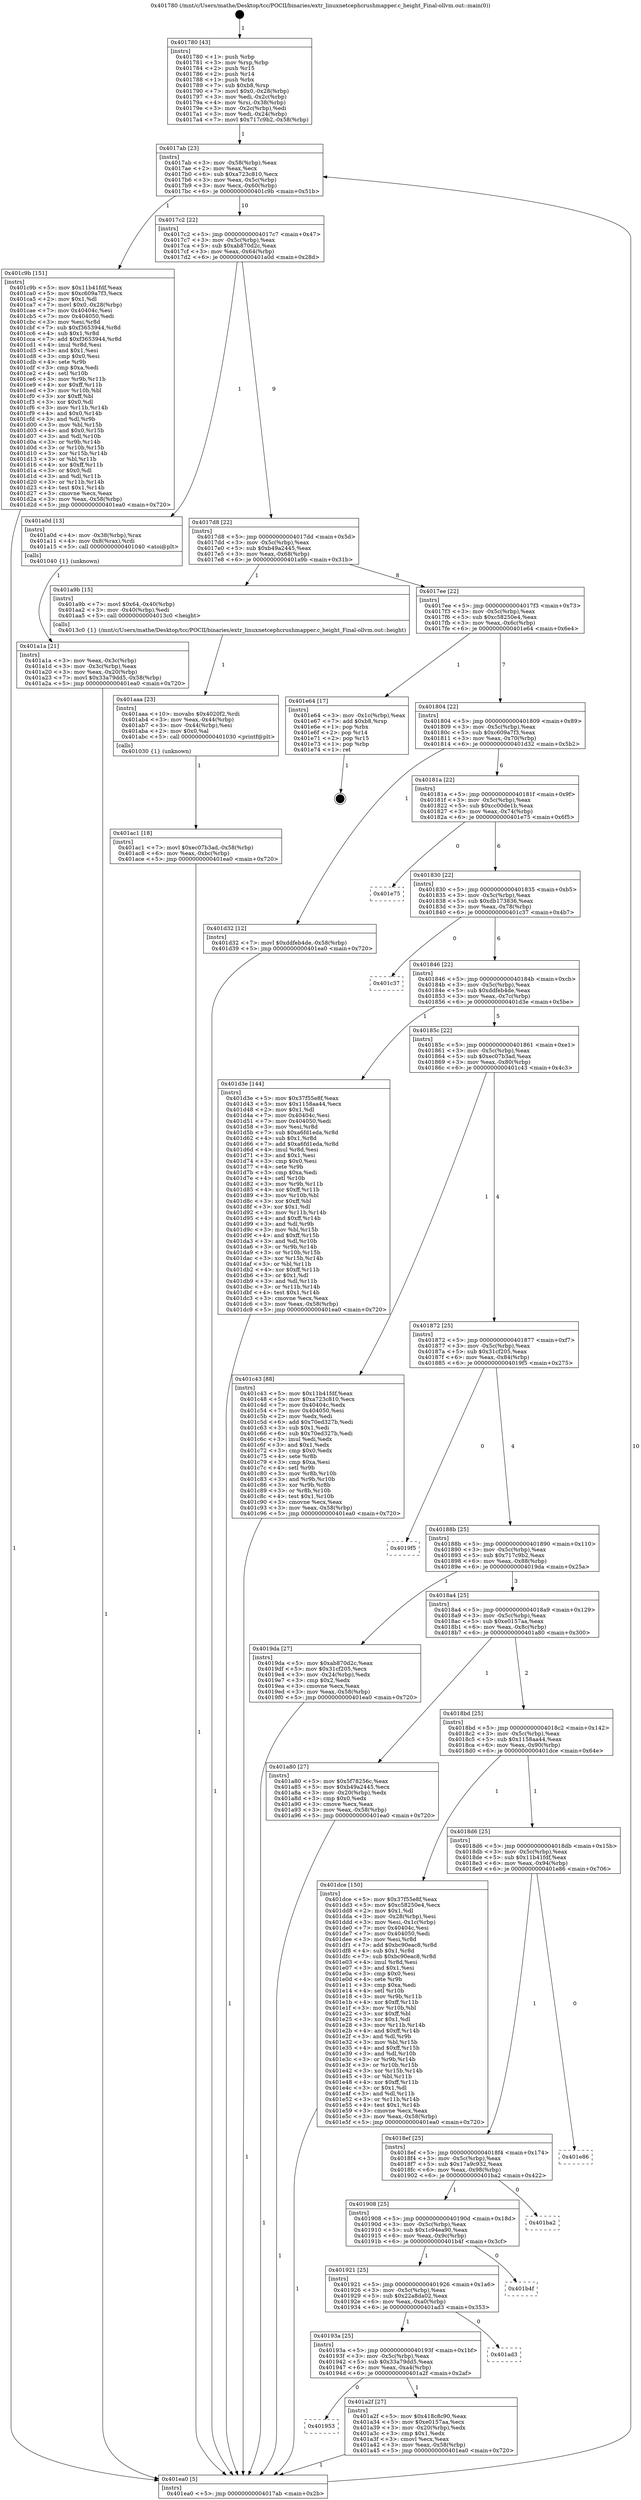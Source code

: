 digraph "0x401780" {
  label = "0x401780 (/mnt/c/Users/mathe/Desktop/tcc/POCII/binaries/extr_linuxnetcephcrushmapper.c_height_Final-ollvm.out::main(0))"
  labelloc = "t"
  node[shape=record]

  Entry [label="",width=0.3,height=0.3,shape=circle,fillcolor=black,style=filled]
  "0x4017ab" [label="{
     0x4017ab [23]\l
     | [instrs]\l
     &nbsp;&nbsp;0x4017ab \<+3\>: mov -0x58(%rbp),%eax\l
     &nbsp;&nbsp;0x4017ae \<+2\>: mov %eax,%ecx\l
     &nbsp;&nbsp;0x4017b0 \<+6\>: sub $0xa723c810,%ecx\l
     &nbsp;&nbsp;0x4017b6 \<+3\>: mov %eax,-0x5c(%rbp)\l
     &nbsp;&nbsp;0x4017b9 \<+3\>: mov %ecx,-0x60(%rbp)\l
     &nbsp;&nbsp;0x4017bc \<+6\>: je 0000000000401c9b \<main+0x51b\>\l
  }"]
  "0x401c9b" [label="{
     0x401c9b [151]\l
     | [instrs]\l
     &nbsp;&nbsp;0x401c9b \<+5\>: mov $0x11b41fdf,%eax\l
     &nbsp;&nbsp;0x401ca0 \<+5\>: mov $0xc609a7f3,%ecx\l
     &nbsp;&nbsp;0x401ca5 \<+2\>: mov $0x1,%dl\l
     &nbsp;&nbsp;0x401ca7 \<+7\>: movl $0x0,-0x28(%rbp)\l
     &nbsp;&nbsp;0x401cae \<+7\>: mov 0x40404c,%esi\l
     &nbsp;&nbsp;0x401cb5 \<+7\>: mov 0x404050,%edi\l
     &nbsp;&nbsp;0x401cbc \<+3\>: mov %esi,%r8d\l
     &nbsp;&nbsp;0x401cbf \<+7\>: sub $0xf3653944,%r8d\l
     &nbsp;&nbsp;0x401cc6 \<+4\>: sub $0x1,%r8d\l
     &nbsp;&nbsp;0x401cca \<+7\>: add $0xf3653944,%r8d\l
     &nbsp;&nbsp;0x401cd1 \<+4\>: imul %r8d,%esi\l
     &nbsp;&nbsp;0x401cd5 \<+3\>: and $0x1,%esi\l
     &nbsp;&nbsp;0x401cd8 \<+3\>: cmp $0x0,%esi\l
     &nbsp;&nbsp;0x401cdb \<+4\>: sete %r9b\l
     &nbsp;&nbsp;0x401cdf \<+3\>: cmp $0xa,%edi\l
     &nbsp;&nbsp;0x401ce2 \<+4\>: setl %r10b\l
     &nbsp;&nbsp;0x401ce6 \<+3\>: mov %r9b,%r11b\l
     &nbsp;&nbsp;0x401ce9 \<+4\>: xor $0xff,%r11b\l
     &nbsp;&nbsp;0x401ced \<+3\>: mov %r10b,%bl\l
     &nbsp;&nbsp;0x401cf0 \<+3\>: xor $0xff,%bl\l
     &nbsp;&nbsp;0x401cf3 \<+3\>: xor $0x0,%dl\l
     &nbsp;&nbsp;0x401cf6 \<+3\>: mov %r11b,%r14b\l
     &nbsp;&nbsp;0x401cf9 \<+4\>: and $0x0,%r14b\l
     &nbsp;&nbsp;0x401cfd \<+3\>: and %dl,%r9b\l
     &nbsp;&nbsp;0x401d00 \<+3\>: mov %bl,%r15b\l
     &nbsp;&nbsp;0x401d03 \<+4\>: and $0x0,%r15b\l
     &nbsp;&nbsp;0x401d07 \<+3\>: and %dl,%r10b\l
     &nbsp;&nbsp;0x401d0a \<+3\>: or %r9b,%r14b\l
     &nbsp;&nbsp;0x401d0d \<+3\>: or %r10b,%r15b\l
     &nbsp;&nbsp;0x401d10 \<+3\>: xor %r15b,%r14b\l
     &nbsp;&nbsp;0x401d13 \<+3\>: or %bl,%r11b\l
     &nbsp;&nbsp;0x401d16 \<+4\>: xor $0xff,%r11b\l
     &nbsp;&nbsp;0x401d1a \<+3\>: or $0x0,%dl\l
     &nbsp;&nbsp;0x401d1d \<+3\>: and %dl,%r11b\l
     &nbsp;&nbsp;0x401d20 \<+3\>: or %r11b,%r14b\l
     &nbsp;&nbsp;0x401d23 \<+4\>: test $0x1,%r14b\l
     &nbsp;&nbsp;0x401d27 \<+3\>: cmovne %ecx,%eax\l
     &nbsp;&nbsp;0x401d2a \<+3\>: mov %eax,-0x58(%rbp)\l
     &nbsp;&nbsp;0x401d2d \<+5\>: jmp 0000000000401ea0 \<main+0x720\>\l
  }"]
  "0x4017c2" [label="{
     0x4017c2 [22]\l
     | [instrs]\l
     &nbsp;&nbsp;0x4017c2 \<+5\>: jmp 00000000004017c7 \<main+0x47\>\l
     &nbsp;&nbsp;0x4017c7 \<+3\>: mov -0x5c(%rbp),%eax\l
     &nbsp;&nbsp;0x4017ca \<+5\>: sub $0xab870d2c,%eax\l
     &nbsp;&nbsp;0x4017cf \<+3\>: mov %eax,-0x64(%rbp)\l
     &nbsp;&nbsp;0x4017d2 \<+6\>: je 0000000000401a0d \<main+0x28d\>\l
  }"]
  Exit [label="",width=0.3,height=0.3,shape=circle,fillcolor=black,style=filled,peripheries=2]
  "0x401a0d" [label="{
     0x401a0d [13]\l
     | [instrs]\l
     &nbsp;&nbsp;0x401a0d \<+4\>: mov -0x38(%rbp),%rax\l
     &nbsp;&nbsp;0x401a11 \<+4\>: mov 0x8(%rax),%rdi\l
     &nbsp;&nbsp;0x401a15 \<+5\>: call 0000000000401040 \<atoi@plt\>\l
     | [calls]\l
     &nbsp;&nbsp;0x401040 \{1\} (unknown)\l
  }"]
  "0x4017d8" [label="{
     0x4017d8 [22]\l
     | [instrs]\l
     &nbsp;&nbsp;0x4017d8 \<+5\>: jmp 00000000004017dd \<main+0x5d\>\l
     &nbsp;&nbsp;0x4017dd \<+3\>: mov -0x5c(%rbp),%eax\l
     &nbsp;&nbsp;0x4017e0 \<+5\>: sub $0xb49a2445,%eax\l
     &nbsp;&nbsp;0x4017e5 \<+3\>: mov %eax,-0x68(%rbp)\l
     &nbsp;&nbsp;0x4017e8 \<+6\>: je 0000000000401a9b \<main+0x31b\>\l
  }"]
  "0x401ac1" [label="{
     0x401ac1 [18]\l
     | [instrs]\l
     &nbsp;&nbsp;0x401ac1 \<+7\>: movl $0xec07b3ad,-0x58(%rbp)\l
     &nbsp;&nbsp;0x401ac8 \<+6\>: mov %eax,-0xbc(%rbp)\l
     &nbsp;&nbsp;0x401ace \<+5\>: jmp 0000000000401ea0 \<main+0x720\>\l
  }"]
  "0x401a9b" [label="{
     0x401a9b [15]\l
     | [instrs]\l
     &nbsp;&nbsp;0x401a9b \<+7\>: movl $0x64,-0x40(%rbp)\l
     &nbsp;&nbsp;0x401aa2 \<+3\>: mov -0x40(%rbp),%edi\l
     &nbsp;&nbsp;0x401aa5 \<+5\>: call 00000000004013c0 \<height\>\l
     | [calls]\l
     &nbsp;&nbsp;0x4013c0 \{1\} (/mnt/c/Users/mathe/Desktop/tcc/POCII/binaries/extr_linuxnetcephcrushmapper.c_height_Final-ollvm.out::height)\l
  }"]
  "0x4017ee" [label="{
     0x4017ee [22]\l
     | [instrs]\l
     &nbsp;&nbsp;0x4017ee \<+5\>: jmp 00000000004017f3 \<main+0x73\>\l
     &nbsp;&nbsp;0x4017f3 \<+3\>: mov -0x5c(%rbp),%eax\l
     &nbsp;&nbsp;0x4017f6 \<+5\>: sub $0xc58250e4,%eax\l
     &nbsp;&nbsp;0x4017fb \<+3\>: mov %eax,-0x6c(%rbp)\l
     &nbsp;&nbsp;0x4017fe \<+6\>: je 0000000000401e64 \<main+0x6e4\>\l
  }"]
  "0x401aaa" [label="{
     0x401aaa [23]\l
     | [instrs]\l
     &nbsp;&nbsp;0x401aaa \<+10\>: movabs $0x4020f2,%rdi\l
     &nbsp;&nbsp;0x401ab4 \<+3\>: mov %eax,-0x44(%rbp)\l
     &nbsp;&nbsp;0x401ab7 \<+3\>: mov -0x44(%rbp),%esi\l
     &nbsp;&nbsp;0x401aba \<+2\>: mov $0x0,%al\l
     &nbsp;&nbsp;0x401abc \<+5\>: call 0000000000401030 \<printf@plt\>\l
     | [calls]\l
     &nbsp;&nbsp;0x401030 \{1\} (unknown)\l
  }"]
  "0x401e64" [label="{
     0x401e64 [17]\l
     | [instrs]\l
     &nbsp;&nbsp;0x401e64 \<+3\>: mov -0x1c(%rbp),%eax\l
     &nbsp;&nbsp;0x401e67 \<+7\>: add $0xb8,%rsp\l
     &nbsp;&nbsp;0x401e6e \<+1\>: pop %rbx\l
     &nbsp;&nbsp;0x401e6f \<+2\>: pop %r14\l
     &nbsp;&nbsp;0x401e71 \<+2\>: pop %r15\l
     &nbsp;&nbsp;0x401e73 \<+1\>: pop %rbp\l
     &nbsp;&nbsp;0x401e74 \<+1\>: ret\l
  }"]
  "0x401804" [label="{
     0x401804 [22]\l
     | [instrs]\l
     &nbsp;&nbsp;0x401804 \<+5\>: jmp 0000000000401809 \<main+0x89\>\l
     &nbsp;&nbsp;0x401809 \<+3\>: mov -0x5c(%rbp),%eax\l
     &nbsp;&nbsp;0x40180c \<+5\>: sub $0xc609a7f3,%eax\l
     &nbsp;&nbsp;0x401811 \<+3\>: mov %eax,-0x70(%rbp)\l
     &nbsp;&nbsp;0x401814 \<+6\>: je 0000000000401d32 \<main+0x5b2\>\l
  }"]
  "0x401953" [label="{
     0x401953\l
  }", style=dashed]
  "0x401d32" [label="{
     0x401d32 [12]\l
     | [instrs]\l
     &nbsp;&nbsp;0x401d32 \<+7\>: movl $0xddfeb4de,-0x58(%rbp)\l
     &nbsp;&nbsp;0x401d39 \<+5\>: jmp 0000000000401ea0 \<main+0x720\>\l
  }"]
  "0x40181a" [label="{
     0x40181a [22]\l
     | [instrs]\l
     &nbsp;&nbsp;0x40181a \<+5\>: jmp 000000000040181f \<main+0x9f\>\l
     &nbsp;&nbsp;0x40181f \<+3\>: mov -0x5c(%rbp),%eax\l
     &nbsp;&nbsp;0x401822 \<+5\>: sub $0xcc00de1b,%eax\l
     &nbsp;&nbsp;0x401827 \<+3\>: mov %eax,-0x74(%rbp)\l
     &nbsp;&nbsp;0x40182a \<+6\>: je 0000000000401e75 \<main+0x6f5\>\l
  }"]
  "0x401a2f" [label="{
     0x401a2f [27]\l
     | [instrs]\l
     &nbsp;&nbsp;0x401a2f \<+5\>: mov $0x418c8c90,%eax\l
     &nbsp;&nbsp;0x401a34 \<+5\>: mov $0xe0157aa,%ecx\l
     &nbsp;&nbsp;0x401a39 \<+3\>: mov -0x20(%rbp),%edx\l
     &nbsp;&nbsp;0x401a3c \<+3\>: cmp $0x1,%edx\l
     &nbsp;&nbsp;0x401a3f \<+3\>: cmovl %ecx,%eax\l
     &nbsp;&nbsp;0x401a42 \<+3\>: mov %eax,-0x58(%rbp)\l
     &nbsp;&nbsp;0x401a45 \<+5\>: jmp 0000000000401ea0 \<main+0x720\>\l
  }"]
  "0x401e75" [label="{
     0x401e75\l
  }", style=dashed]
  "0x401830" [label="{
     0x401830 [22]\l
     | [instrs]\l
     &nbsp;&nbsp;0x401830 \<+5\>: jmp 0000000000401835 \<main+0xb5\>\l
     &nbsp;&nbsp;0x401835 \<+3\>: mov -0x5c(%rbp),%eax\l
     &nbsp;&nbsp;0x401838 \<+5\>: sub $0xdb173836,%eax\l
     &nbsp;&nbsp;0x40183d \<+3\>: mov %eax,-0x78(%rbp)\l
     &nbsp;&nbsp;0x401840 \<+6\>: je 0000000000401c37 \<main+0x4b7\>\l
  }"]
  "0x40193a" [label="{
     0x40193a [25]\l
     | [instrs]\l
     &nbsp;&nbsp;0x40193a \<+5\>: jmp 000000000040193f \<main+0x1bf\>\l
     &nbsp;&nbsp;0x40193f \<+3\>: mov -0x5c(%rbp),%eax\l
     &nbsp;&nbsp;0x401942 \<+5\>: sub $0x33a79dd5,%eax\l
     &nbsp;&nbsp;0x401947 \<+6\>: mov %eax,-0xa4(%rbp)\l
     &nbsp;&nbsp;0x40194d \<+6\>: je 0000000000401a2f \<main+0x2af\>\l
  }"]
  "0x401c37" [label="{
     0x401c37\l
  }", style=dashed]
  "0x401846" [label="{
     0x401846 [22]\l
     | [instrs]\l
     &nbsp;&nbsp;0x401846 \<+5\>: jmp 000000000040184b \<main+0xcb\>\l
     &nbsp;&nbsp;0x40184b \<+3\>: mov -0x5c(%rbp),%eax\l
     &nbsp;&nbsp;0x40184e \<+5\>: sub $0xddfeb4de,%eax\l
     &nbsp;&nbsp;0x401853 \<+3\>: mov %eax,-0x7c(%rbp)\l
     &nbsp;&nbsp;0x401856 \<+6\>: je 0000000000401d3e \<main+0x5be\>\l
  }"]
  "0x401ad3" [label="{
     0x401ad3\l
  }", style=dashed]
  "0x401d3e" [label="{
     0x401d3e [144]\l
     | [instrs]\l
     &nbsp;&nbsp;0x401d3e \<+5\>: mov $0x37f55e8f,%eax\l
     &nbsp;&nbsp;0x401d43 \<+5\>: mov $0x1158aa44,%ecx\l
     &nbsp;&nbsp;0x401d48 \<+2\>: mov $0x1,%dl\l
     &nbsp;&nbsp;0x401d4a \<+7\>: mov 0x40404c,%esi\l
     &nbsp;&nbsp;0x401d51 \<+7\>: mov 0x404050,%edi\l
     &nbsp;&nbsp;0x401d58 \<+3\>: mov %esi,%r8d\l
     &nbsp;&nbsp;0x401d5b \<+7\>: sub $0xa6fd1eda,%r8d\l
     &nbsp;&nbsp;0x401d62 \<+4\>: sub $0x1,%r8d\l
     &nbsp;&nbsp;0x401d66 \<+7\>: add $0xa6fd1eda,%r8d\l
     &nbsp;&nbsp;0x401d6d \<+4\>: imul %r8d,%esi\l
     &nbsp;&nbsp;0x401d71 \<+3\>: and $0x1,%esi\l
     &nbsp;&nbsp;0x401d74 \<+3\>: cmp $0x0,%esi\l
     &nbsp;&nbsp;0x401d77 \<+4\>: sete %r9b\l
     &nbsp;&nbsp;0x401d7b \<+3\>: cmp $0xa,%edi\l
     &nbsp;&nbsp;0x401d7e \<+4\>: setl %r10b\l
     &nbsp;&nbsp;0x401d82 \<+3\>: mov %r9b,%r11b\l
     &nbsp;&nbsp;0x401d85 \<+4\>: xor $0xff,%r11b\l
     &nbsp;&nbsp;0x401d89 \<+3\>: mov %r10b,%bl\l
     &nbsp;&nbsp;0x401d8c \<+3\>: xor $0xff,%bl\l
     &nbsp;&nbsp;0x401d8f \<+3\>: xor $0x1,%dl\l
     &nbsp;&nbsp;0x401d92 \<+3\>: mov %r11b,%r14b\l
     &nbsp;&nbsp;0x401d95 \<+4\>: and $0xff,%r14b\l
     &nbsp;&nbsp;0x401d99 \<+3\>: and %dl,%r9b\l
     &nbsp;&nbsp;0x401d9c \<+3\>: mov %bl,%r15b\l
     &nbsp;&nbsp;0x401d9f \<+4\>: and $0xff,%r15b\l
     &nbsp;&nbsp;0x401da3 \<+3\>: and %dl,%r10b\l
     &nbsp;&nbsp;0x401da6 \<+3\>: or %r9b,%r14b\l
     &nbsp;&nbsp;0x401da9 \<+3\>: or %r10b,%r15b\l
     &nbsp;&nbsp;0x401dac \<+3\>: xor %r15b,%r14b\l
     &nbsp;&nbsp;0x401daf \<+3\>: or %bl,%r11b\l
     &nbsp;&nbsp;0x401db2 \<+4\>: xor $0xff,%r11b\l
     &nbsp;&nbsp;0x401db6 \<+3\>: or $0x1,%dl\l
     &nbsp;&nbsp;0x401db9 \<+3\>: and %dl,%r11b\l
     &nbsp;&nbsp;0x401dbc \<+3\>: or %r11b,%r14b\l
     &nbsp;&nbsp;0x401dbf \<+4\>: test $0x1,%r14b\l
     &nbsp;&nbsp;0x401dc3 \<+3\>: cmovne %ecx,%eax\l
     &nbsp;&nbsp;0x401dc6 \<+3\>: mov %eax,-0x58(%rbp)\l
     &nbsp;&nbsp;0x401dc9 \<+5\>: jmp 0000000000401ea0 \<main+0x720\>\l
  }"]
  "0x40185c" [label="{
     0x40185c [22]\l
     | [instrs]\l
     &nbsp;&nbsp;0x40185c \<+5\>: jmp 0000000000401861 \<main+0xe1\>\l
     &nbsp;&nbsp;0x401861 \<+3\>: mov -0x5c(%rbp),%eax\l
     &nbsp;&nbsp;0x401864 \<+5\>: sub $0xec07b3ad,%eax\l
     &nbsp;&nbsp;0x401869 \<+3\>: mov %eax,-0x80(%rbp)\l
     &nbsp;&nbsp;0x40186c \<+6\>: je 0000000000401c43 \<main+0x4c3\>\l
  }"]
  "0x401921" [label="{
     0x401921 [25]\l
     | [instrs]\l
     &nbsp;&nbsp;0x401921 \<+5\>: jmp 0000000000401926 \<main+0x1a6\>\l
     &nbsp;&nbsp;0x401926 \<+3\>: mov -0x5c(%rbp),%eax\l
     &nbsp;&nbsp;0x401929 \<+5\>: sub $0x22a8da02,%eax\l
     &nbsp;&nbsp;0x40192e \<+6\>: mov %eax,-0xa0(%rbp)\l
     &nbsp;&nbsp;0x401934 \<+6\>: je 0000000000401ad3 \<main+0x353\>\l
  }"]
  "0x401c43" [label="{
     0x401c43 [88]\l
     | [instrs]\l
     &nbsp;&nbsp;0x401c43 \<+5\>: mov $0x11b41fdf,%eax\l
     &nbsp;&nbsp;0x401c48 \<+5\>: mov $0xa723c810,%ecx\l
     &nbsp;&nbsp;0x401c4d \<+7\>: mov 0x40404c,%edx\l
     &nbsp;&nbsp;0x401c54 \<+7\>: mov 0x404050,%esi\l
     &nbsp;&nbsp;0x401c5b \<+2\>: mov %edx,%edi\l
     &nbsp;&nbsp;0x401c5d \<+6\>: add $0x70ed327b,%edi\l
     &nbsp;&nbsp;0x401c63 \<+3\>: sub $0x1,%edi\l
     &nbsp;&nbsp;0x401c66 \<+6\>: sub $0x70ed327b,%edi\l
     &nbsp;&nbsp;0x401c6c \<+3\>: imul %edi,%edx\l
     &nbsp;&nbsp;0x401c6f \<+3\>: and $0x1,%edx\l
     &nbsp;&nbsp;0x401c72 \<+3\>: cmp $0x0,%edx\l
     &nbsp;&nbsp;0x401c75 \<+4\>: sete %r8b\l
     &nbsp;&nbsp;0x401c79 \<+3\>: cmp $0xa,%esi\l
     &nbsp;&nbsp;0x401c7c \<+4\>: setl %r9b\l
     &nbsp;&nbsp;0x401c80 \<+3\>: mov %r8b,%r10b\l
     &nbsp;&nbsp;0x401c83 \<+3\>: and %r9b,%r10b\l
     &nbsp;&nbsp;0x401c86 \<+3\>: xor %r9b,%r8b\l
     &nbsp;&nbsp;0x401c89 \<+3\>: or %r8b,%r10b\l
     &nbsp;&nbsp;0x401c8c \<+4\>: test $0x1,%r10b\l
     &nbsp;&nbsp;0x401c90 \<+3\>: cmovne %ecx,%eax\l
     &nbsp;&nbsp;0x401c93 \<+3\>: mov %eax,-0x58(%rbp)\l
     &nbsp;&nbsp;0x401c96 \<+5\>: jmp 0000000000401ea0 \<main+0x720\>\l
  }"]
  "0x401872" [label="{
     0x401872 [25]\l
     | [instrs]\l
     &nbsp;&nbsp;0x401872 \<+5\>: jmp 0000000000401877 \<main+0xf7\>\l
     &nbsp;&nbsp;0x401877 \<+3\>: mov -0x5c(%rbp),%eax\l
     &nbsp;&nbsp;0x40187a \<+5\>: sub $0x31cf205,%eax\l
     &nbsp;&nbsp;0x40187f \<+6\>: mov %eax,-0x84(%rbp)\l
     &nbsp;&nbsp;0x401885 \<+6\>: je 00000000004019f5 \<main+0x275\>\l
  }"]
  "0x401b4f" [label="{
     0x401b4f\l
  }", style=dashed]
  "0x4019f5" [label="{
     0x4019f5\l
  }", style=dashed]
  "0x40188b" [label="{
     0x40188b [25]\l
     | [instrs]\l
     &nbsp;&nbsp;0x40188b \<+5\>: jmp 0000000000401890 \<main+0x110\>\l
     &nbsp;&nbsp;0x401890 \<+3\>: mov -0x5c(%rbp),%eax\l
     &nbsp;&nbsp;0x401893 \<+5\>: sub $0x717c9b2,%eax\l
     &nbsp;&nbsp;0x401898 \<+6\>: mov %eax,-0x88(%rbp)\l
     &nbsp;&nbsp;0x40189e \<+6\>: je 00000000004019da \<main+0x25a\>\l
  }"]
  "0x401908" [label="{
     0x401908 [25]\l
     | [instrs]\l
     &nbsp;&nbsp;0x401908 \<+5\>: jmp 000000000040190d \<main+0x18d\>\l
     &nbsp;&nbsp;0x40190d \<+3\>: mov -0x5c(%rbp),%eax\l
     &nbsp;&nbsp;0x401910 \<+5\>: sub $0x1c94ea90,%eax\l
     &nbsp;&nbsp;0x401915 \<+6\>: mov %eax,-0x9c(%rbp)\l
     &nbsp;&nbsp;0x40191b \<+6\>: je 0000000000401b4f \<main+0x3cf\>\l
  }"]
  "0x4019da" [label="{
     0x4019da [27]\l
     | [instrs]\l
     &nbsp;&nbsp;0x4019da \<+5\>: mov $0xab870d2c,%eax\l
     &nbsp;&nbsp;0x4019df \<+5\>: mov $0x31cf205,%ecx\l
     &nbsp;&nbsp;0x4019e4 \<+3\>: mov -0x24(%rbp),%edx\l
     &nbsp;&nbsp;0x4019e7 \<+3\>: cmp $0x2,%edx\l
     &nbsp;&nbsp;0x4019ea \<+3\>: cmovne %ecx,%eax\l
     &nbsp;&nbsp;0x4019ed \<+3\>: mov %eax,-0x58(%rbp)\l
     &nbsp;&nbsp;0x4019f0 \<+5\>: jmp 0000000000401ea0 \<main+0x720\>\l
  }"]
  "0x4018a4" [label="{
     0x4018a4 [25]\l
     | [instrs]\l
     &nbsp;&nbsp;0x4018a4 \<+5\>: jmp 00000000004018a9 \<main+0x129\>\l
     &nbsp;&nbsp;0x4018a9 \<+3\>: mov -0x5c(%rbp),%eax\l
     &nbsp;&nbsp;0x4018ac \<+5\>: sub $0xe0157aa,%eax\l
     &nbsp;&nbsp;0x4018b1 \<+6\>: mov %eax,-0x8c(%rbp)\l
     &nbsp;&nbsp;0x4018b7 \<+6\>: je 0000000000401a80 \<main+0x300\>\l
  }"]
  "0x401ea0" [label="{
     0x401ea0 [5]\l
     | [instrs]\l
     &nbsp;&nbsp;0x401ea0 \<+5\>: jmp 00000000004017ab \<main+0x2b\>\l
  }"]
  "0x401780" [label="{
     0x401780 [43]\l
     | [instrs]\l
     &nbsp;&nbsp;0x401780 \<+1\>: push %rbp\l
     &nbsp;&nbsp;0x401781 \<+3\>: mov %rsp,%rbp\l
     &nbsp;&nbsp;0x401784 \<+2\>: push %r15\l
     &nbsp;&nbsp;0x401786 \<+2\>: push %r14\l
     &nbsp;&nbsp;0x401788 \<+1\>: push %rbx\l
     &nbsp;&nbsp;0x401789 \<+7\>: sub $0xb8,%rsp\l
     &nbsp;&nbsp;0x401790 \<+7\>: movl $0x0,-0x28(%rbp)\l
     &nbsp;&nbsp;0x401797 \<+3\>: mov %edi,-0x2c(%rbp)\l
     &nbsp;&nbsp;0x40179a \<+4\>: mov %rsi,-0x38(%rbp)\l
     &nbsp;&nbsp;0x40179e \<+3\>: mov -0x2c(%rbp),%edi\l
     &nbsp;&nbsp;0x4017a1 \<+3\>: mov %edi,-0x24(%rbp)\l
     &nbsp;&nbsp;0x4017a4 \<+7\>: movl $0x717c9b2,-0x58(%rbp)\l
  }"]
  "0x401a1a" [label="{
     0x401a1a [21]\l
     | [instrs]\l
     &nbsp;&nbsp;0x401a1a \<+3\>: mov %eax,-0x3c(%rbp)\l
     &nbsp;&nbsp;0x401a1d \<+3\>: mov -0x3c(%rbp),%eax\l
     &nbsp;&nbsp;0x401a20 \<+3\>: mov %eax,-0x20(%rbp)\l
     &nbsp;&nbsp;0x401a23 \<+7\>: movl $0x33a79dd5,-0x58(%rbp)\l
     &nbsp;&nbsp;0x401a2a \<+5\>: jmp 0000000000401ea0 \<main+0x720\>\l
  }"]
  "0x401ba2" [label="{
     0x401ba2\l
  }", style=dashed]
  "0x401a80" [label="{
     0x401a80 [27]\l
     | [instrs]\l
     &nbsp;&nbsp;0x401a80 \<+5\>: mov $0x5f78256c,%eax\l
     &nbsp;&nbsp;0x401a85 \<+5\>: mov $0xb49a2445,%ecx\l
     &nbsp;&nbsp;0x401a8a \<+3\>: mov -0x20(%rbp),%edx\l
     &nbsp;&nbsp;0x401a8d \<+3\>: cmp $0x0,%edx\l
     &nbsp;&nbsp;0x401a90 \<+3\>: cmove %ecx,%eax\l
     &nbsp;&nbsp;0x401a93 \<+3\>: mov %eax,-0x58(%rbp)\l
     &nbsp;&nbsp;0x401a96 \<+5\>: jmp 0000000000401ea0 \<main+0x720\>\l
  }"]
  "0x4018bd" [label="{
     0x4018bd [25]\l
     | [instrs]\l
     &nbsp;&nbsp;0x4018bd \<+5\>: jmp 00000000004018c2 \<main+0x142\>\l
     &nbsp;&nbsp;0x4018c2 \<+3\>: mov -0x5c(%rbp),%eax\l
     &nbsp;&nbsp;0x4018c5 \<+5\>: sub $0x1158aa44,%eax\l
     &nbsp;&nbsp;0x4018ca \<+6\>: mov %eax,-0x90(%rbp)\l
     &nbsp;&nbsp;0x4018d0 \<+6\>: je 0000000000401dce \<main+0x64e\>\l
  }"]
  "0x4018ef" [label="{
     0x4018ef [25]\l
     | [instrs]\l
     &nbsp;&nbsp;0x4018ef \<+5\>: jmp 00000000004018f4 \<main+0x174\>\l
     &nbsp;&nbsp;0x4018f4 \<+3\>: mov -0x5c(%rbp),%eax\l
     &nbsp;&nbsp;0x4018f7 \<+5\>: sub $0x17a9c932,%eax\l
     &nbsp;&nbsp;0x4018fc \<+6\>: mov %eax,-0x98(%rbp)\l
     &nbsp;&nbsp;0x401902 \<+6\>: je 0000000000401ba2 \<main+0x422\>\l
  }"]
  "0x401dce" [label="{
     0x401dce [150]\l
     | [instrs]\l
     &nbsp;&nbsp;0x401dce \<+5\>: mov $0x37f55e8f,%eax\l
     &nbsp;&nbsp;0x401dd3 \<+5\>: mov $0xc58250e4,%ecx\l
     &nbsp;&nbsp;0x401dd8 \<+2\>: mov $0x1,%dl\l
     &nbsp;&nbsp;0x401dda \<+3\>: mov -0x28(%rbp),%esi\l
     &nbsp;&nbsp;0x401ddd \<+3\>: mov %esi,-0x1c(%rbp)\l
     &nbsp;&nbsp;0x401de0 \<+7\>: mov 0x40404c,%esi\l
     &nbsp;&nbsp;0x401de7 \<+7\>: mov 0x404050,%edi\l
     &nbsp;&nbsp;0x401dee \<+3\>: mov %esi,%r8d\l
     &nbsp;&nbsp;0x401df1 \<+7\>: add $0xbc90eac8,%r8d\l
     &nbsp;&nbsp;0x401df8 \<+4\>: sub $0x1,%r8d\l
     &nbsp;&nbsp;0x401dfc \<+7\>: sub $0xbc90eac8,%r8d\l
     &nbsp;&nbsp;0x401e03 \<+4\>: imul %r8d,%esi\l
     &nbsp;&nbsp;0x401e07 \<+3\>: and $0x1,%esi\l
     &nbsp;&nbsp;0x401e0a \<+3\>: cmp $0x0,%esi\l
     &nbsp;&nbsp;0x401e0d \<+4\>: sete %r9b\l
     &nbsp;&nbsp;0x401e11 \<+3\>: cmp $0xa,%edi\l
     &nbsp;&nbsp;0x401e14 \<+4\>: setl %r10b\l
     &nbsp;&nbsp;0x401e18 \<+3\>: mov %r9b,%r11b\l
     &nbsp;&nbsp;0x401e1b \<+4\>: xor $0xff,%r11b\l
     &nbsp;&nbsp;0x401e1f \<+3\>: mov %r10b,%bl\l
     &nbsp;&nbsp;0x401e22 \<+3\>: xor $0xff,%bl\l
     &nbsp;&nbsp;0x401e25 \<+3\>: xor $0x1,%dl\l
     &nbsp;&nbsp;0x401e28 \<+3\>: mov %r11b,%r14b\l
     &nbsp;&nbsp;0x401e2b \<+4\>: and $0xff,%r14b\l
     &nbsp;&nbsp;0x401e2f \<+3\>: and %dl,%r9b\l
     &nbsp;&nbsp;0x401e32 \<+3\>: mov %bl,%r15b\l
     &nbsp;&nbsp;0x401e35 \<+4\>: and $0xff,%r15b\l
     &nbsp;&nbsp;0x401e39 \<+3\>: and %dl,%r10b\l
     &nbsp;&nbsp;0x401e3c \<+3\>: or %r9b,%r14b\l
     &nbsp;&nbsp;0x401e3f \<+3\>: or %r10b,%r15b\l
     &nbsp;&nbsp;0x401e42 \<+3\>: xor %r15b,%r14b\l
     &nbsp;&nbsp;0x401e45 \<+3\>: or %bl,%r11b\l
     &nbsp;&nbsp;0x401e48 \<+4\>: xor $0xff,%r11b\l
     &nbsp;&nbsp;0x401e4c \<+3\>: or $0x1,%dl\l
     &nbsp;&nbsp;0x401e4f \<+3\>: and %dl,%r11b\l
     &nbsp;&nbsp;0x401e52 \<+3\>: or %r11b,%r14b\l
     &nbsp;&nbsp;0x401e55 \<+4\>: test $0x1,%r14b\l
     &nbsp;&nbsp;0x401e59 \<+3\>: cmovne %ecx,%eax\l
     &nbsp;&nbsp;0x401e5c \<+3\>: mov %eax,-0x58(%rbp)\l
     &nbsp;&nbsp;0x401e5f \<+5\>: jmp 0000000000401ea0 \<main+0x720\>\l
  }"]
  "0x4018d6" [label="{
     0x4018d6 [25]\l
     | [instrs]\l
     &nbsp;&nbsp;0x4018d6 \<+5\>: jmp 00000000004018db \<main+0x15b\>\l
     &nbsp;&nbsp;0x4018db \<+3\>: mov -0x5c(%rbp),%eax\l
     &nbsp;&nbsp;0x4018de \<+5\>: sub $0x11b41fdf,%eax\l
     &nbsp;&nbsp;0x4018e3 \<+6\>: mov %eax,-0x94(%rbp)\l
     &nbsp;&nbsp;0x4018e9 \<+6\>: je 0000000000401e86 \<main+0x706\>\l
  }"]
  "0x401e86" [label="{
     0x401e86\l
  }", style=dashed]
  Entry -> "0x401780" [label=" 1"]
  "0x4017ab" -> "0x401c9b" [label=" 1"]
  "0x4017ab" -> "0x4017c2" [label=" 10"]
  "0x401e64" -> Exit [label=" 1"]
  "0x4017c2" -> "0x401a0d" [label=" 1"]
  "0x4017c2" -> "0x4017d8" [label=" 9"]
  "0x401dce" -> "0x401ea0" [label=" 1"]
  "0x4017d8" -> "0x401a9b" [label=" 1"]
  "0x4017d8" -> "0x4017ee" [label=" 8"]
  "0x401d3e" -> "0x401ea0" [label=" 1"]
  "0x4017ee" -> "0x401e64" [label=" 1"]
  "0x4017ee" -> "0x401804" [label=" 7"]
  "0x401d32" -> "0x401ea0" [label=" 1"]
  "0x401804" -> "0x401d32" [label=" 1"]
  "0x401804" -> "0x40181a" [label=" 6"]
  "0x401c9b" -> "0x401ea0" [label=" 1"]
  "0x40181a" -> "0x401e75" [label=" 0"]
  "0x40181a" -> "0x401830" [label=" 6"]
  "0x401c43" -> "0x401ea0" [label=" 1"]
  "0x401830" -> "0x401c37" [label=" 0"]
  "0x401830" -> "0x401846" [label=" 6"]
  "0x401aaa" -> "0x401ac1" [label=" 1"]
  "0x401846" -> "0x401d3e" [label=" 1"]
  "0x401846" -> "0x40185c" [label=" 5"]
  "0x401a9b" -> "0x401aaa" [label=" 1"]
  "0x40185c" -> "0x401c43" [label=" 1"]
  "0x40185c" -> "0x401872" [label=" 4"]
  "0x401a2f" -> "0x401ea0" [label=" 1"]
  "0x401872" -> "0x4019f5" [label=" 0"]
  "0x401872" -> "0x40188b" [label=" 4"]
  "0x40193a" -> "0x401953" [label=" 0"]
  "0x40188b" -> "0x4019da" [label=" 1"]
  "0x40188b" -> "0x4018a4" [label=" 3"]
  "0x4019da" -> "0x401ea0" [label=" 1"]
  "0x401780" -> "0x4017ab" [label=" 1"]
  "0x401ea0" -> "0x4017ab" [label=" 10"]
  "0x401a0d" -> "0x401a1a" [label=" 1"]
  "0x401a1a" -> "0x401ea0" [label=" 1"]
  "0x401ac1" -> "0x401ea0" [label=" 1"]
  "0x4018a4" -> "0x401a80" [label=" 1"]
  "0x4018a4" -> "0x4018bd" [label=" 2"]
  "0x401921" -> "0x40193a" [label=" 1"]
  "0x4018bd" -> "0x401dce" [label=" 1"]
  "0x4018bd" -> "0x4018d6" [label=" 1"]
  "0x401a80" -> "0x401ea0" [label=" 1"]
  "0x4018d6" -> "0x401e86" [label=" 0"]
  "0x4018d6" -> "0x4018ef" [label=" 1"]
  "0x401921" -> "0x401ad3" [label=" 0"]
  "0x4018ef" -> "0x401ba2" [label=" 0"]
  "0x4018ef" -> "0x401908" [label=" 1"]
  "0x40193a" -> "0x401a2f" [label=" 1"]
  "0x401908" -> "0x401b4f" [label=" 0"]
  "0x401908" -> "0x401921" [label=" 1"]
}
